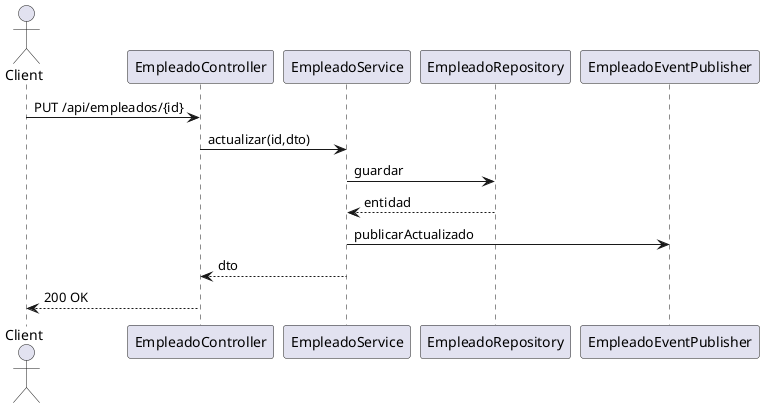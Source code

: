 @startuml
actor Client
Client -> EmpleadoController : PUT /api/empleados/{id}
EmpleadoController -> EmpleadoService : actualizar(id,dto)
EmpleadoService -> EmpleadoRepository : guardar
EmpleadoRepository --> EmpleadoService : entidad
EmpleadoService -> EmpleadoEventPublisher : publicarActualizado
EmpleadoService --> EmpleadoController : dto
EmpleadoController --> Client : 200 OK
@enduml
